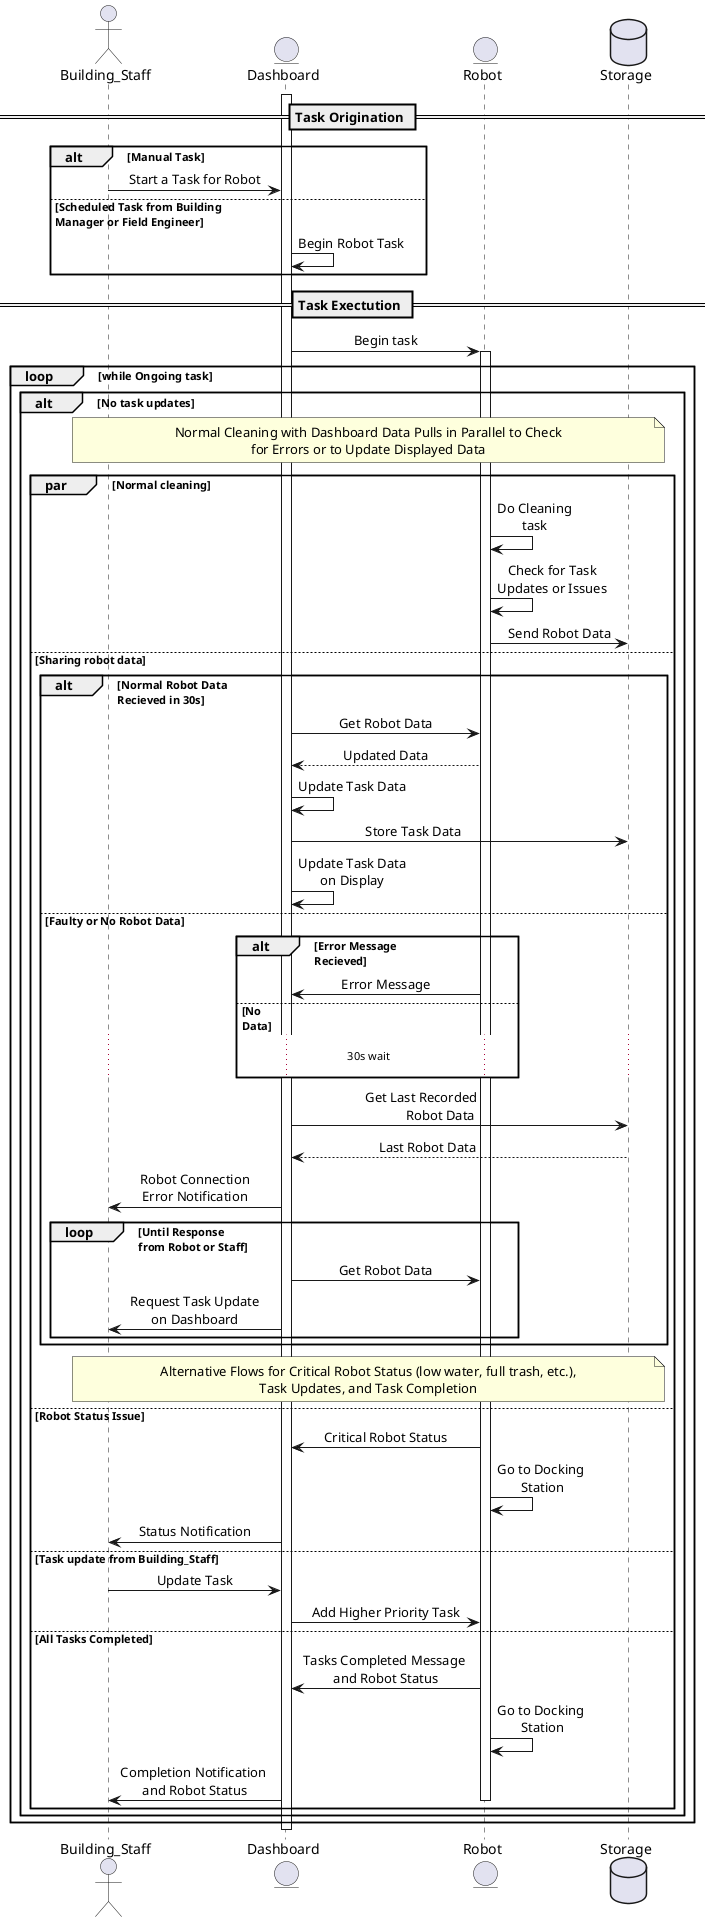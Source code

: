 @startuml Robot_Cleaning_Task
skinparam sequenceMessageAlign center
skinparam NoteTextAlignment center
actor Building_Staff
entity Dashboard
entity Robot
database Storage

activate Dashboard
== Task Origination ==
alt Manual Task
    Building_Staff -> Dashboard: Start a Task for Robot
else Scheduled Task from Building \nManager or Field Engineer
    Dashboard -> Dashboard: Begin Robot Task
end

== Task Exectution ==
Dashboard -> Robot: Begin task
activate Robot
loop while Ongoing task
'If-else for task updates
alt No task updates
    'Normal cleaning procedure on parallel
    note across: Normal Cleaning with Dashboard Data Pulls in Parallel to Check\nfor Errors or to Update Displayed Data
    par Normal cleaning
        Robot -> Robot: Do Cleaning\ntask
        Robot -> Robot: Check for Task\nUpdates or Issues
        Robot -> Storage: Send Robot Data
    else Sharing robot data
    alt Normal Robot Data\nRecieved in 30s
        Dashboard -> Robot: Get Robot Data
        Robot --> Dashboard: Updated Data
        Dashboard -> Dashboard: Update Task Data
        Dashboard -> Storage: Store Task Data\t\t\t\t
        Dashboard -> Dashboard: Update Task Data\non Display
    else Faulty or No Robot Data
        alt Error Message \nRecieved
        Robot -> Dashboard: Error Message
        else No \nData
        ... 30s wait ...
        end
        Dashboard -> Storage: Get Last Recorded\t\t\t\nRobot Data\t\t
        Storage --> Dashboard: Last Robot Data\t\t\t
        Dashboard -> Building_Staff: Robot Connection\nError Notification
        loop Until Response \nfrom Robot or Staff
            Dashboard -> Robot: Get Robot Data
            Dashboard -> Building_Staff: Request Task Update\non Dashboard

    end 
    end
note across: Alternative Flows for Critical Robot Status (low water, full trash, etc.),\nTask Updates, and Task Completion
else Robot Status Issue
    Robot -> Dashboard: Critical Robot Status
    Robot -> Robot: Go to Docking \nStation
    Dashboard -> Building_Staff: Status Notification

else Task update from Building_Staff
    Building_Staff -> Dashboard: Update Task
    Dashboard -> Robot: Add Higher Priority Task

else All Tasks Completed
    Robot -> Dashboard: Tasks Completed Message \nand Robot Status
    Robot -> Robot: Go to Docking \nStation
    Dashboard -> Building_Staff: Completion Notification \nand Robot Status
deactivate Robot
end
end
end
deactivate Robot
deactivate Dashboard
@enduml